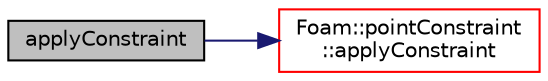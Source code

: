 digraph "applyConstraint"
{
  bgcolor="transparent";
  edge [fontname="Helvetica",fontsize="10",labelfontname="Helvetica",labelfontsize="10"];
  node [fontname="Helvetica",fontsize="10",shape=record];
  rankdir="LR";
  Node17 [label="applyConstraint",height=0.2,width=0.4,color="black", fillcolor="grey75", style="filled", fontcolor="black"];
  Node17 -> Node18 [color="midnightblue",fontsize="10",style="solid",fontname="Helvetica"];
  Node18 [label="Foam::pointConstraint\l::applyConstraint",height=0.2,width=0.4,color="red",URL="$a27749.html#a1c47e7042699d937ffa928bbdcf19556",tooltip="Apply and accumulate the effect of the given constraint direction. "];
}
